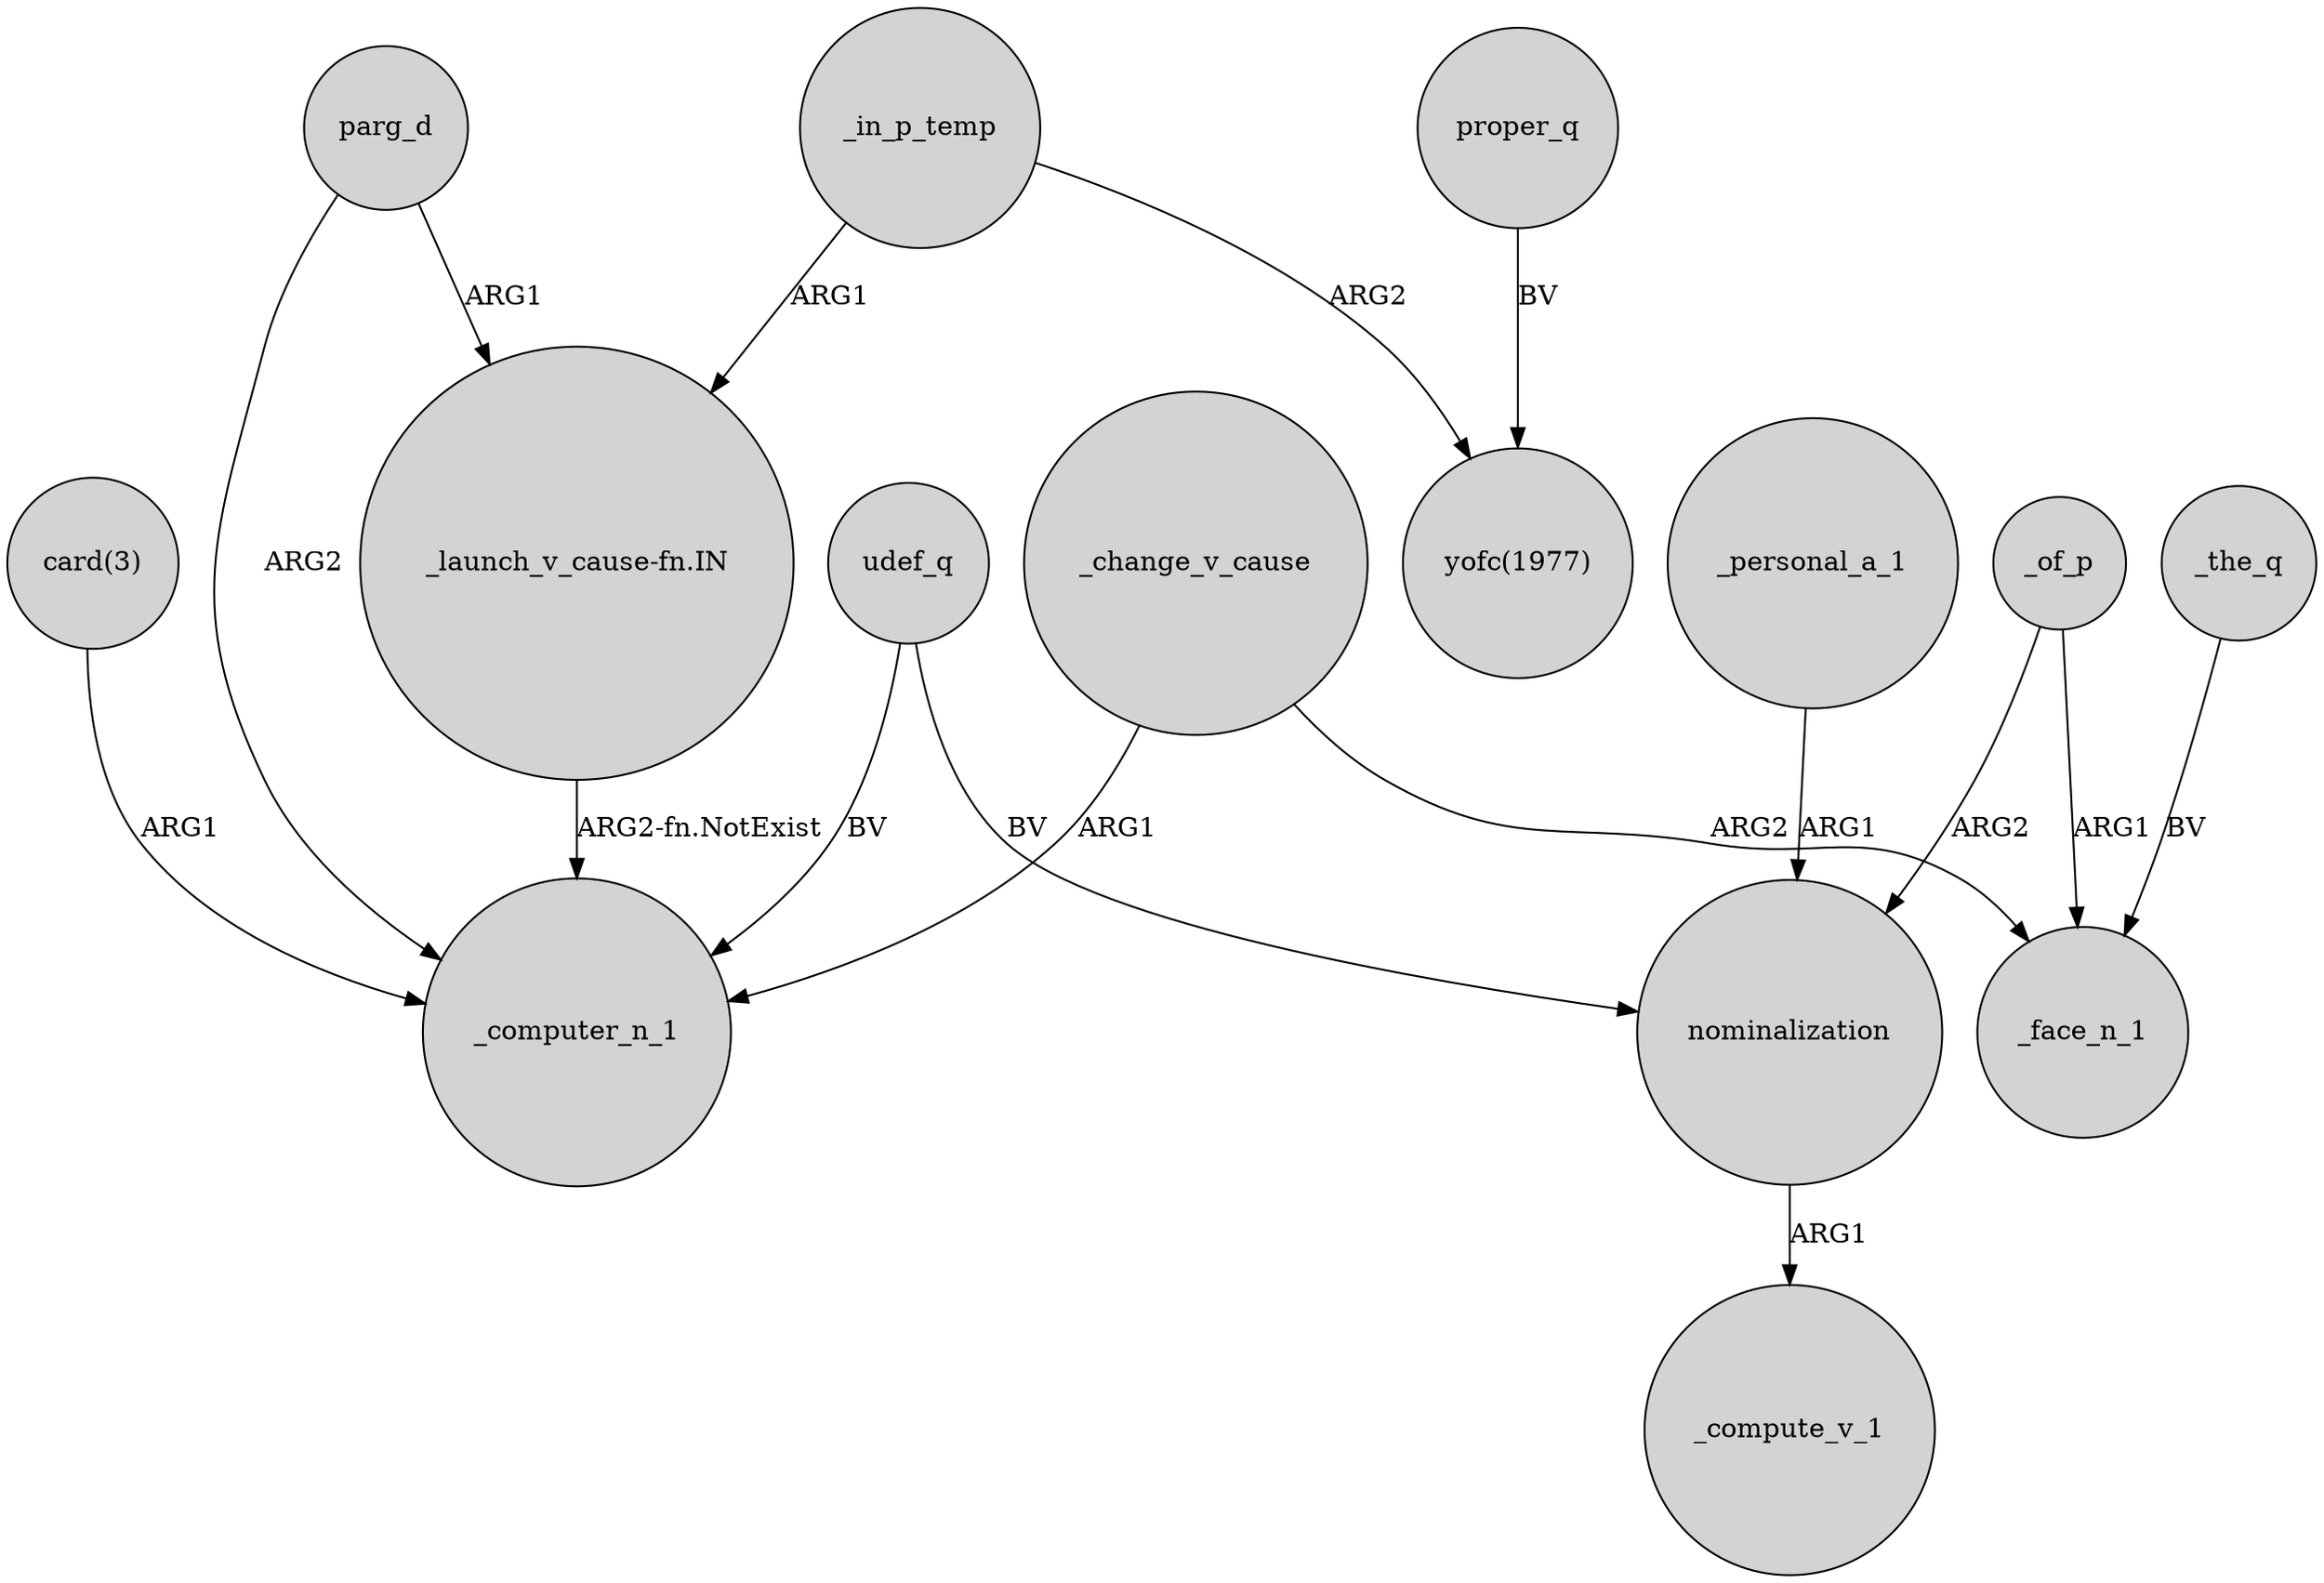 digraph {
	node [shape=circle style=filled]
	_change_v_cause -> _computer_n_1 [label=ARG1]
	_the_q -> _face_n_1 [label=BV]
	_change_v_cause -> _face_n_1 [label=ARG2]
	parg_d -> _computer_n_1 [label=ARG2]
	_in_p_temp -> "_launch_v_cause-fn.IN" [label=ARG1]
	_of_p -> nominalization [label=ARG2]
	_personal_a_1 -> nominalization [label=ARG1]
	nominalization -> _compute_v_1 [label=ARG1]
	proper_q -> "yofc(1977)" [label=BV]
	udef_q -> _computer_n_1 [label=BV]
	_in_p_temp -> "yofc(1977)" [label=ARG2]
	parg_d -> "_launch_v_cause-fn.IN" [label=ARG1]
	"_launch_v_cause-fn.IN" -> _computer_n_1 [label="ARG2-fn.NotExist"]
	udef_q -> nominalization [label=BV]
	_of_p -> _face_n_1 [label=ARG1]
	"card(3)" -> _computer_n_1 [label=ARG1]
}

